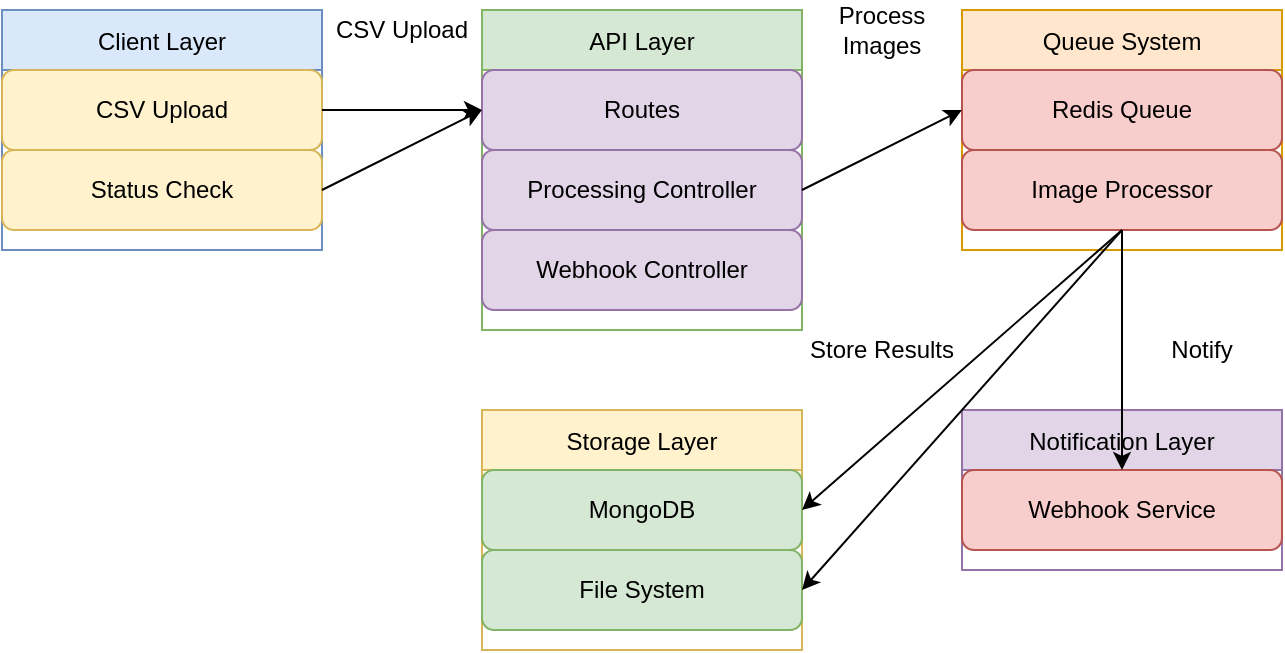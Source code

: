 <?xml version="1.0" encoding="UTF-8"?>
<mxfile version="21.1.7" type="device">
  <diagram id="C5RBs43oDa-KdzZeNtuy" name="Image Processing System">
    <mxGraphModel dx="1223" dy="871" grid="1" gridSize="10" guides="1" tooltips="1" connect="1" arrows="1" fold="1" page="1" pageScale="1" pageWidth="827" pageHeight="1169" math="0" shadow="0">
      <root>
        <mxCell id="WIyWlLk6GJQsqaUBKTNV-0" />
        <mxCell id="WIyWlLk6GJQsqaUBKTNV-1" parent="WIyWlLk6GJQsqaUBKTNV-0" />
        
        <!-- Client Layer -->
        <mxCell id="client-container" value="Client Layer" style="swimlane;fontStyle=0;childLayout=stackLayout;horizontal=1;startSize=30;horizontalStack=0;resizeParent=1;resizeParentMax=0;resizeLast=0;collapsible=1;marginBottom=0;fillColor=#dae8fc;strokeColor=#6c8ebf;" vertex="1" parent="WIyWlLk6GJQsqaUBKTNV-1">
          <mxGeometry x="40" y="40" width="160" height="120" as="geometry" />
        </mxCell>
        <mxCell id="csv-upload" value="CSV Upload" style="rounded=1;whiteSpace=wrap;html=1;fillColor=#fff2cc;strokeColor=#d6b656;" vertex="1" parent="client-container">
          <mxGeometry y="30" width="160" height="40" as="geometry" />
        </mxCell>
        <mxCell id="status-check" value="Status Check" style="rounded=1;whiteSpace=wrap;html=1;fillColor=#fff2cc;strokeColor=#d6b656;" vertex="1" parent="client-container">
          <mxGeometry y="70" width="160" height="40" as="geometry" />
        </mxCell>

        <!-- API Layer -->
        <mxCell id="api-container" value="API Layer" style="swimlane;fontStyle=0;childLayout=stackLayout;horizontal=1;startSize=30;horizontalStack=0;resizeParent=1;resizeParentMax=0;resizeLast=0;collapsible=1;marginBottom=0;fillColor=#d5e8d4;strokeColor=#82b366;" vertex="1" parent="WIyWlLk6GJQsqaUBKTNV-1">
          <mxGeometry x="280" y="40" width="160" height="160" as="geometry" />
        </mxCell>
        <mxCell id="routes" value="Routes" style="rounded=1;whiteSpace=wrap;html=1;fillColor=#e1d5e7;strokeColor=#9673a6;" vertex="1" parent="api-container">
          <mxGeometry y="30" width="160" height="40" as="geometry" />
        </mxCell>
        <mxCell id="processing-controller" value="Processing Controller" style="rounded=1;whiteSpace=wrap;html=1;fillColor=#e1d5e7;strokeColor=#9673a6;" vertex="1" parent="api-container">
          <mxGeometry y="70" width="160" height="40" as="geometry" />
        </mxCell>
        <mxCell id="webhook-controller" value="Webhook Controller" style="rounded=1;whiteSpace=wrap;html=1;fillColor=#e1d5e7;strokeColor=#9673a6;" vertex="1" parent="api-container">
          <mxGeometry y="110" width="160" height="40" as="geometry" />
        </mxCell>

        <!-- Queue System -->
        <mxCell id="queue-container" value="Queue System" style="swimlane;fontStyle=0;childLayout=stackLayout;horizontal=1;startSize=30;horizontalStack=0;resizeParent=1;resizeParentMax=0;resizeLast=0;collapsible=1;marginBottom=0;fillColor=#ffe6cc;strokeColor=#d79b00;" vertex="1" parent="WIyWlLk6GJQsqaUBKTNV-1">
          <mxGeometry x="520" y="40" width="160" height="120" as="geometry" />
        </mxCell>
        <mxCell id="redis-queue" value="Redis Queue" style="rounded=1;whiteSpace=wrap;html=1;fillColor=#f8cecc;strokeColor=#b85450;" vertex="1" parent="queue-container">
          <mxGeometry y="30" width="160" height="40" as="geometry" />
        </mxCell>
        <mxCell id="image-processor" value="Image Processor" style="rounded=1;whiteSpace=wrap;html=1;fillColor=#f8cecc;strokeColor=#b85450;" vertex="1" parent="queue-container">
          <mxGeometry y="70" width="160" height="40" as="geometry" />
        </mxCell>

        <!-- Storage Layer -->
        <mxCell id="storage-container" value="Storage Layer" style="swimlane;fontStyle=0;childLayout=stackLayout;horizontal=1;startSize=30;horizontalStack=0;resizeParent=1;resizeParentMax=0;resizeLast=0;collapsible=1;marginBottom=0;fillColor=#fff2cc;strokeColor=#d6b656;" vertex="1" parent="WIyWlLk6GJQsqaUBKTNV-1">
          <mxGeometry x="280" y="240" width="160" height="120" as="geometry" />
        </mxCell>
        <mxCell id="mongodb" value="MongoDB" style="rounded=1;whiteSpace=wrap;html=1;fillColor=#d5e8d4;strokeColor=#82b366;" vertex="1" parent="storage-container">
          <mxGeometry y="30" width="160" height="40" as="geometry" />
        </mxCell>
        <mxCell id="filesystem" value="File System" style="rounded=1;whiteSpace=wrap;html=1;fillColor=#d5e8d4;strokeColor=#82b366;" vertex="1" parent="storage-container">
          <mxGeometry y="70" width="160" height="40" as="geometry" />
        </mxCell>

        <!-- Notification Layer -->
        <mxCell id="notification-container" value="Notification Layer" style="swimlane;fontStyle=0;childLayout=stackLayout;horizontal=1;startSize=30;horizontalStack=0;resizeParent=1;resizeParentMax=0;resizeLast=0;collapsible=1;marginBottom=0;fillColor=#e1d5e7;strokeColor=#9673a6;" vertex="1" parent="WIyWlLk6GJQsqaUBKTNV-1">
          <mxGeometry x="520" y="240" width="160" height="80" as="geometry" />
        </mxCell>
        <mxCell id="webhook-service" value="Webhook Service" style="rounded=1;whiteSpace=wrap;html=1;fillColor=#f8cecc;strokeColor=#b85450;" vertex="1" parent="notification-container">
          <mxGeometry y="30" width="160" height="40" as="geometry" />
        </mxCell>

        <!-- Connections -->
        <!-- Client to API -->
        <mxCell id="Connections1" value="" style="endArrow=classic;html=1;exitX=1;exitY=0.5;exitDx=0;exitDy=0;entryX=0;entryY=0.5;entryDx=0;entryDy=0;" edge="1" parent="WIyWlLk6GJQsqaUBKTNV-1" source="csv-upload" target="routes">
          <mxGeometry width="50" height="50" relative="1" as="geometry" />
        </mxCell>
        <mxCell id="Connections2" value="" style="endArrow=classic;html=1;exitX=1;exitY=0.5;exitDx=0;exitDy=0;entryX=0;entryY=0.5;entryDx=0;entryDy=0;" edge="1" parent="WIyWlLk6GJQsqaUBKTNV-1" source="status-check" target="routes">
          <mxGeometry width="50" height="50" relative="1" as="geometry" />
        </mxCell>

        <!-- API to Queue -->
        <mxCell id="Connections3" value="" style="endArrow=classic;html=1;exitX=1;exitY=0.5;exitDx=0;exitDy=0;entryX=0;entryY=0.5;entryDx=0;entryDy=0;" edge="1" parent="WIyWlLk6GJQsqaUBKTNV-1" source="processing-controller" target="redis-queue">
          <mxGeometry width="50" height="50" relative="1" as="geometry" />
        </mxCell>

        <!-- Queue to Storage -->
        <mxCell id="Connections5" value="" style="endArrow=classic;html=1;exitX=0.5;exitY=1;exitDx=0;exitDy=0;entryX=1;entryY=0.5;entryDx=0;entryDy=0;" edge="1" parent="WIyWlLk6GJQsqaUBKTNV-1" source="image-processor" target="mongodb">
          <mxGeometry width="50" height="50" relative="1" as="geometry" />
        </mxCell>
        <mxCell id="Connections6" value="" style="endArrow=classic;html=1;exitX=0.5;exitY=1;exitDx=0;exitDy=0;entryX=1;entryY=0.5;entryDx=0;entryDy=0;" edge="1" parent="WIyWlLk6GJQsqaUBKTNV-1" source="image-processor" target="filesystem">
          <mxGeometry width="50" height="50" relative="1" as="geometry" />
        </mxCell>

        <!-- Queue to Notification -->
        <mxCell id="Connections67" value="" style="endArrow=classic;html=1;exitX=0.5;exitY=1;exitDx=0;exitDy=0;entryX=0.5;entryY=0;entryDx=0;entryDy=0;" edge="1" parent="WIyWlLk6GJQsqaUBKTNV-1" source="image-processor" target="webhook-service">
          <mxGeometry width="50" height="50" relative="1" as="geometry" />
        </mxCell>

        <!-- Labels -->
        <mxCell id="upload-label" value="CSV Upload" style="text;html=1;strokeColor=none;fillColor=none;align=center;verticalAlign=middle;whiteSpace=wrap;rounded=0;" vertex="1" parent="WIyWlLk6GJQsqaUBKTNV-1">
          <mxGeometry x="200" y="40" width="80" height="20" as="geometry" />
        </mxCell>
        <mxCell id="process-label" value="Process Images" style="text;html=1;strokeColor=none;fillColor=none;align=center;verticalAlign=middle;whiteSpace=wrap;rounded=0;" vertex="1" parent="WIyWlLk6GJQsqaUBKTNV-1">
          <mxGeometry x="440" y="40" width="80" height="20" as="geometry" />
        </mxCell>
        <mxCell id="store-label" value="Store Results" style="text;html=1;strokeColor=none;fillColor=none;align=center;verticalAlign=middle;whiteSpace=wrap;rounded=0;" vertex="1" parent="WIyWlLk6GJQsqaUBKTNV-1">
          <mxGeometry x="440" y="200" width="80" height="20" as="geometry" />
        </mxCell>
        <mxCell id="notify-label" value="Notify" style="text;html=1;strokeColor=none;fillColor=none;align=center;verticalAlign=middle;whiteSpace=wrap;rounded=0;" vertex="1" parent="WIyWlLk6GJQsqaUBKTNV-1">
          <mxGeometry x="600" y="200" width="80" height="20" as="geometry" />
        </mxCell>

      </root>
    </mxGraphModel>
  </diagram>
</mxfile>
